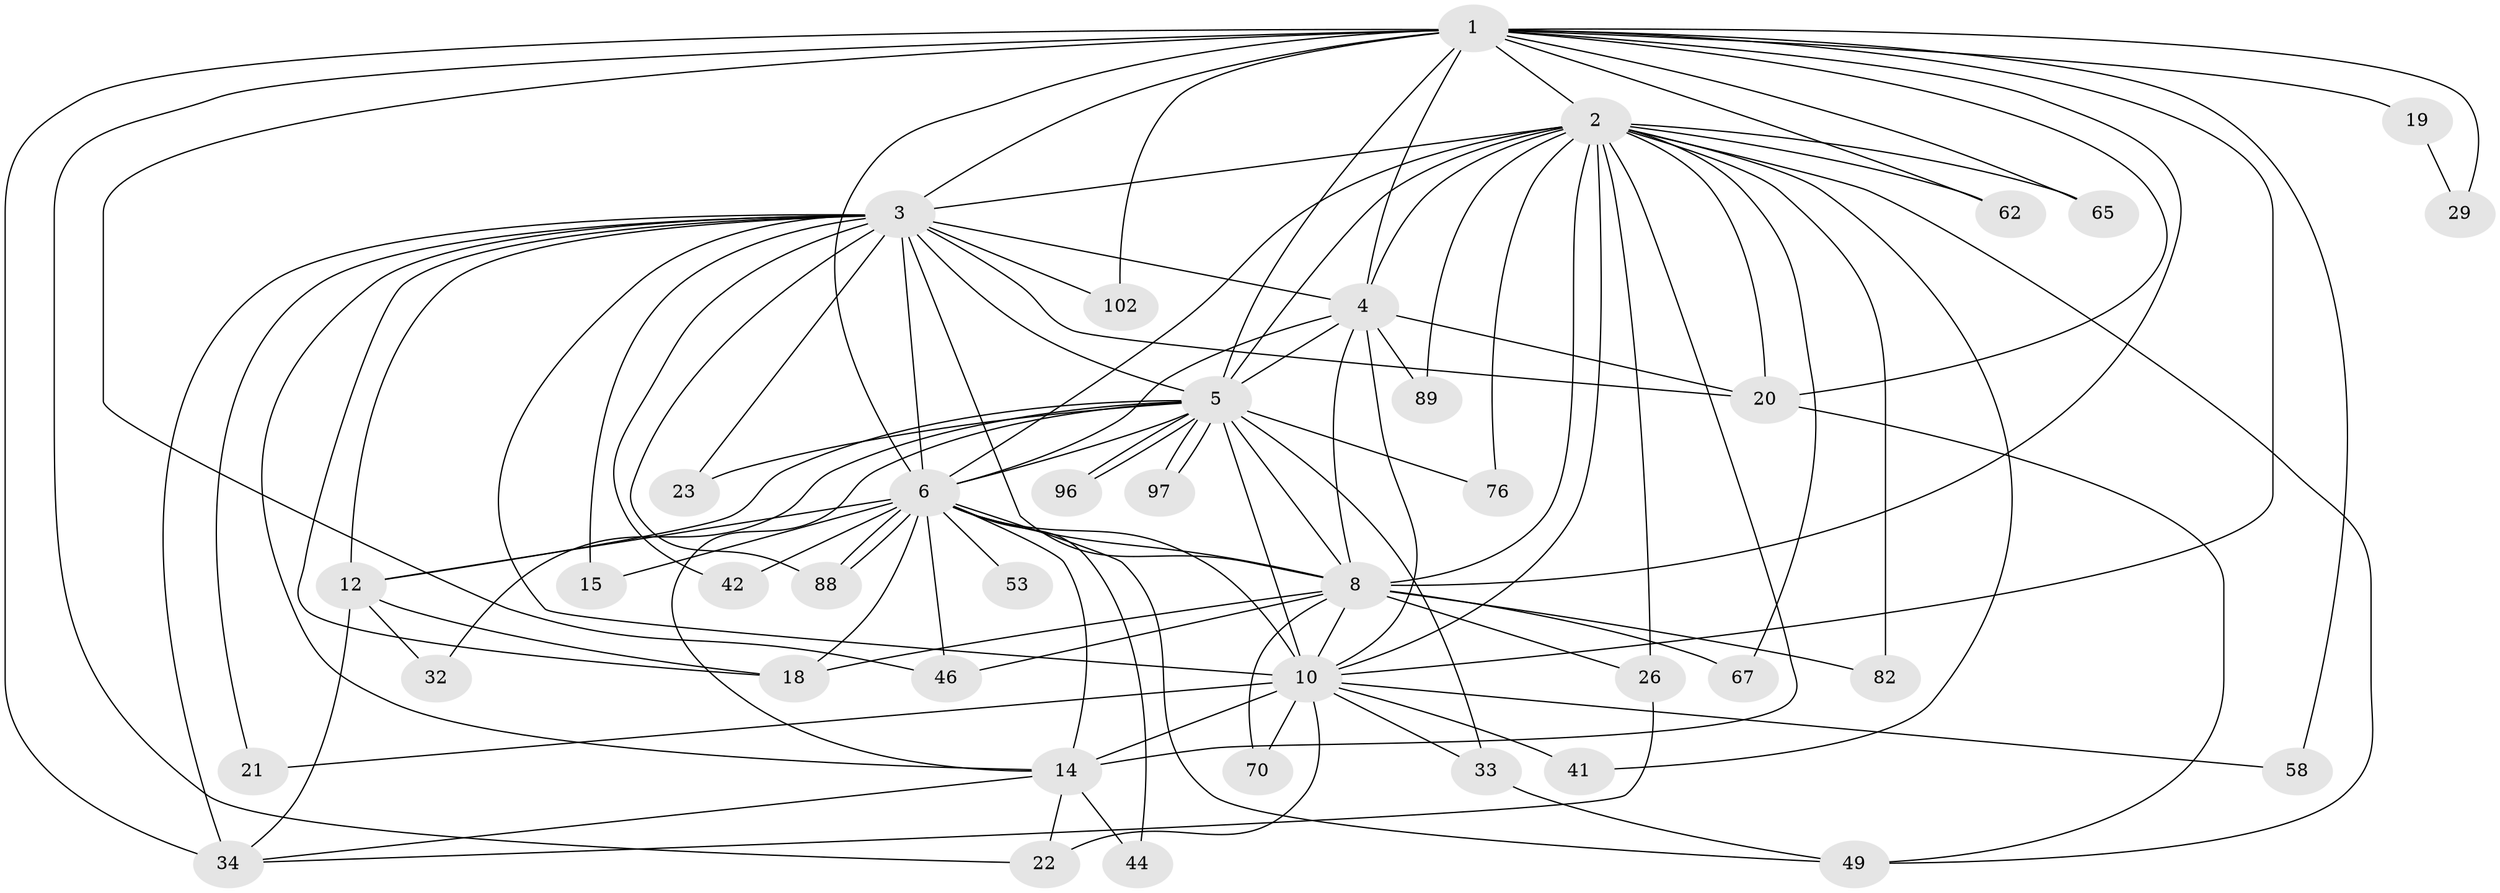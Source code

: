 // original degree distribution, {26: 0.0196078431372549, 19: 0.0196078431372549, 14: 0.00980392156862745, 23: 0.00980392156862745, 21: 0.00980392156862745, 18: 0.00980392156862745, 17: 0.00980392156862745, 16: 0.00980392156862745, 5: 0.0392156862745098, 3: 0.14705882352941177, 4: 0.11764705882352941, 8: 0.00980392156862745, 2: 0.5490196078431373, 7: 0.0196078431372549, 6: 0.0196078431372549}
// Generated by graph-tools (version 1.1) at 2025/17/03/04/25 18:17:22]
// undirected, 40 vertices, 106 edges
graph export_dot {
graph [start="1"]
  node [color=gray90,style=filled];
  1 [super="+28+13+60"];
  2 [super="+52"];
  3 [super="+9+17+86+66+72+24+54"];
  4;
  5;
  6 [super="+7+78+69+61"];
  8;
  10 [super="+45+75+11+39"];
  12 [super="+31"];
  14 [super="+35+93+47"];
  15;
  18 [super="+68+48"];
  19;
  20 [super="+94+30+59+38+40"];
  21;
  22;
  23;
  26 [super="+83"];
  29 [super="+64"];
  32;
  33;
  34 [super="+43+36"];
  41;
  42 [super="+84"];
  44;
  46 [super="+55"];
  49 [super="+80+74"];
  53;
  58;
  62;
  65;
  67;
  70;
  76;
  82;
  88 [super="+91"];
  89;
  96;
  97;
  102;
  1 -- 2;
  1 -- 3 [weight=4];
  1 -- 4;
  1 -- 5;
  1 -- 6 [weight=4];
  1 -- 8;
  1 -- 10 [weight=2];
  1 -- 19 [weight=2];
  1 -- 20 [weight=4];
  1 -- 29;
  1 -- 58;
  1 -- 62;
  1 -- 65;
  1 -- 102;
  1 -- 34;
  1 -- 46;
  1 -- 22;
  2 -- 3 [weight=3];
  2 -- 4;
  2 -- 5;
  2 -- 6 [weight=3];
  2 -- 8;
  2 -- 10 [weight=3];
  2 -- 26;
  2 -- 41;
  2 -- 62;
  2 -- 65;
  2 -- 67;
  2 -- 76;
  2 -- 82;
  2 -- 89;
  2 -- 20 [weight=3];
  2 -- 14 [weight=2];
  2 -- 49;
  3 -- 4 [weight=3];
  3 -- 5 [weight=2];
  3 -- 6 [weight=6];
  3 -- 8 [weight=3];
  3 -- 10 [weight=7];
  3 -- 12 [weight=2];
  3 -- 14 [weight=2];
  3 -- 15;
  3 -- 18;
  3 -- 20 [weight=3];
  3 -- 21;
  3 -- 23;
  3 -- 42;
  3 -- 102;
  3 -- 34 [weight=2];
  3 -- 88;
  4 -- 5;
  4 -- 6 [weight=4];
  4 -- 8;
  4 -- 10;
  4 -- 89;
  4 -- 20;
  5 -- 6 [weight=3];
  5 -- 8;
  5 -- 10 [weight=2];
  5 -- 12 [weight=3];
  5 -- 23;
  5 -- 32;
  5 -- 33;
  5 -- 76;
  5 -- 96;
  5 -- 96;
  5 -- 97;
  5 -- 97;
  5 -- 14;
  6 -- 8 [weight=3];
  6 -- 10 [weight=2];
  6 -- 44;
  6 -- 46;
  6 -- 49;
  6 -- 88;
  6 -- 88;
  6 -- 14;
  6 -- 42 [weight=2];
  6 -- 15;
  6 -- 18;
  6 -- 53;
  6 -- 12;
  8 -- 10;
  8 -- 18;
  8 -- 26;
  8 -- 46;
  8 -- 67;
  8 -- 70;
  8 -- 82;
  10 -- 21;
  10 -- 22;
  10 -- 33;
  10 -- 41;
  10 -- 58;
  10 -- 14 [weight=2];
  10 -- 70;
  12 -- 32;
  12 -- 34;
  12 -- 18;
  14 -- 22;
  14 -- 34;
  14 -- 44;
  19 -- 29;
  20 -- 49;
  26 -- 34;
  33 -- 49;
}
